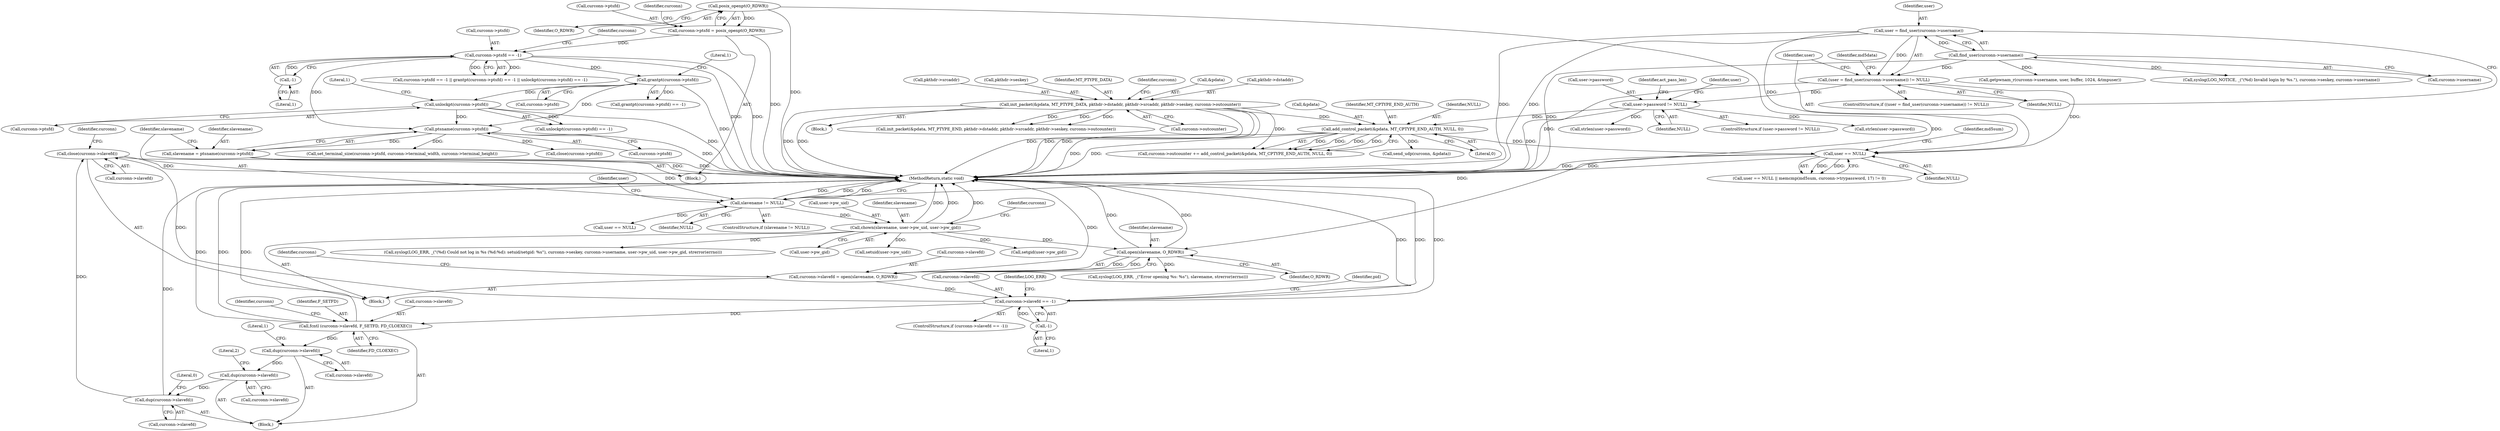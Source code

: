 digraph "0_MAC-Telnet_b69d11727d4f0f8cf719c79e3fb700f55ca03e9a_2@API" {
"1000686" [label="(Call,close(curconn->slavefd))"];
"1000456" [label="(Call,curconn->slavefd == -1)"];
"1000448" [label="(Call,curconn->slavefd = open(slavename, O_RDWR))"];
"1000452" [label="(Call,open(slavename, O_RDWR))"];
"1000440" [label="(Call,chown(slavename, user->pw_uid, user->pw_gid))"];
"1000362" [label="(Call,slavename != NULL)"];
"1000355" [label="(Call,slavename = ptsname(curconn->ptsfd))"];
"1000357" [label="(Call,ptsname(curconn->ptsfd))"];
"1000330" [label="(Call,grantpt(curconn->ptsfd))"];
"1000322" [label="(Call,curconn->ptsfd == -1)"];
"1000314" [label="(Call,curconn->ptsfd = posix_openpt(O_RDWR))"];
"1000318" [label="(Call,posix_openpt(O_RDWR))"];
"1000326" [label="(Call,-1)"];
"1000337" [label="(Call,unlockpt(curconn->ptsfd))"];
"1000276" [label="(Call,user == NULL)"];
"1000140" [label="(Call,user = find_user(curconn->username))"];
"1000142" [label="(Call,find_user(curconn->username))"];
"1000256" [label="(Call,add_control_packet(&pdata, MT_CPTYPE_END_AUTH, NULL, 0))"];
"1000236" [label="(Call,init_packet(&pdata, MT_PTYPE_DATA, pkthdr->dstaddr, pkthdr->srcaddr, pkthdr->seskey, curconn->outcounter))"];
"1000158" [label="(Call,user->password != NULL)"];
"1000139" [label="(Call,(user = find_user(curconn->username)) != NULL)"];
"1000460" [label="(Call,-1)"];
"1000563" [label="(Call,dup(curconn->slavefd))"];
"1000557" [label="(Call,dup(curconn->slavefd))"];
"1000551" [label="(Call,dup(curconn->slavefd))"];
"1000539" [label="(Call,fcntl (curconn->slavefd, F_SETFD, FD_CLOEXEC))"];
"1000481" [label="(Identifier,pid)"];
"1000143" [label="(Call,curconn->username)"];
"1000261" [label="(Literal,0)"];
"1000458" [label="(Identifier,curconn)"];
"1000705" [label="(MethodReturn,static void)"];
"1000278" [label="(Identifier,NULL)"];
"1000448" [label="(Call,curconn->slavefd = open(slavename, O_RDWR))"];
"1000336" [label="(Call,unlockpt(curconn->ptsfd) == -1)"];
"1000166" [label="(Identifier,user)"];
"1000324" [label="(Identifier,curconn)"];
"1000281" [label="(Identifier,md5sum)"];
"1000315" [label="(Call,curconn->ptsfd)"];
"1000445" [label="(Call,user->pw_gid)"];
"1000457" [label="(Call,curconn->slavefd)"];
"1000642" [label="(Call,init_packet(&pdata, MT_PTYPE_END, pkthdr->dstaddr, pkthdr->srcaddr, pkthdr->seskey, curconn->outcounter))"];
"1000558" [label="(Call,curconn->slavefd)"];
"1000449" [label="(Call,curconn->slavefd)"];
"1000314" [label="(Call,curconn->ptsfd = posix_openpt(O_RDWR))"];
"1000335" [label="(Literal,1)"];
"1000322" [label="(Call,curconn->ptsfd == -1)"];
"1000140" [label="(Call,user = find_user(curconn->username))"];
"1000243" [label="(Call,pkthdr->srcaddr)"];
"1000563" [label="(Call,dup(curconn->slavefd))"];
"1000146" [label="(Identifier,NULL)"];
"1000318" [label="(Call,posix_openpt(O_RDWR))"];
"1000236" [label="(Call,init_packet(&pdata, MT_PTYPE_DATA, pkthdr->dstaddr, pkthdr->srcaddr, pkthdr->seskey, curconn->outcounter))"];
"1000342" [label="(Literal,1)"];
"1000252" [label="(Call,curconn->outcounter += add_control_packet(&pdata, MT_CPTYPE_END_AUTH, NULL, 0))"];
"1000456" [label="(Call,curconn->slavefd == -1)"];
"1000460" [label="(Call,-1)"];
"1000687" [label="(Call,curconn->slavefd)"];
"1000453" [label="(Identifier,slavename)"];
"1000441" [label="(Identifier,slavename)"];
"1000365" [label="(Block,)"];
"1000337" [label="(Call,unlockpt(curconn->ptsfd))"];
"1000547" [label="(Identifier,curconn)"];
"1000686" [label="(Call,close(curconn->slavefd))"];
"1000545" [label="(Call,close(curconn->ptsfd))"];
"1000564" [label="(Call,curconn->slavefd)"];
"1000260" [label="(Identifier,NULL)"];
"1000455" [label="(ControlStructure,if (curconn->slavefd == -1))"];
"1000562" [label="(Literal,2)"];
"1000330" [label="(Call,grantpt(curconn->ptsfd))"];
"1000543" [label="(Identifier,F_SETFD)"];
"1000159" [label="(Call,user->password)"];
"1000162" [label="(Identifier,NULL)"];
"1000450" [label="(Identifier,curconn)"];
"1000257" [label="(Call,&pdata)"];
"1000442" [label="(Call,user->pw_uid)"];
"1000409" [label="(Call,getpwnam_r(curconn->username, user, buffer, 1024, &tmpuser))"];
"1000262" [label="(Call,send_udp(curconn, &pdata))"];
"1000130" [label="(Block,)"];
"1000288" [label="(Call,syslog(LOG_NOTICE, _(\"(%d) Invalid login by %s.\"), curconn->seskey, curconn->username))"];
"1000551" [label="(Call,dup(curconn->slavefd))"];
"1000370" [label="(Identifier,user)"];
"1000556" [label="(Literal,1)"];
"1000277" [label="(Identifier,user)"];
"1000157" [label="(ControlStructure,if (user->password != NULL))"];
"1000150" [label="(Identifier,md5data)"];
"1000568" [label="(Literal,0)"];
"1000276" [label="(Call,user == NULL)"];
"1000583" [label="(Call,setuid(user->pw_uid))"];
"1000323" [label="(Call,curconn->ptsfd)"];
"1000540" [label="(Call,curconn->slavefd)"];
"1000249" [label="(Call,curconn->outcounter)"];
"1000174" [label="(Call,strlen(user->password))"];
"1000327" [label="(Literal,1)"];
"1000577" [label="(Call,setgid(user->pw_gid))"];
"1000141" [label="(Identifier,user)"];
"1000452" [label="(Call,open(slavename, O_RDWR))"];
"1000454" [label="(Identifier,O_RDWR)"];
"1000440" [label="(Call,chown(slavename, user->pw_uid, user->pw_gid))"];
"1000173" [label="(Identifier,act_pass_len)"];
"1000361" [label="(ControlStructure,if (slavename != NULL))"];
"1000246" [label="(Call,pkthdr->seskey)"];
"1000364" [label="(Identifier,NULL)"];
"1000463" [label="(Call,syslog(LOG_ERR, _(\"Error opening %s: %s\"), slavename, strerror(errno)))"];
"1000158" [label="(Call,user->password != NULL)"];
"1000321" [label="(Call,curconn->ptsfd == -1 || grantpt(curconn->ptsfd) == -1 || unlockpt(curconn->ptsfd) == -1)"];
"1000139" [label="(Call,(user = find_user(curconn->username)) != NULL)"];
"1000319" [label="(Identifier,O_RDWR)"];
"1000387" [label="(Call,user == NULL)"];
"1000589" [label="(Call,syslog(LOG_ERR, _(\"(%d) Could not log in %s (%d:%d): setuid/setgid: %s\"), curconn->seskey, curconn->username, user->pw_uid, user->pw_gid, strerror(errno)))"];
"1000544" [label="(Identifier,FD_CLOEXEC)"];
"1000326" [label="(Call,-1)"];
"1000331" [label="(Call,curconn->ptsfd)"];
"1000557" [label="(Call,dup(curconn->slavefd))"];
"1000357" [label="(Call,ptsname(curconn->ptsfd))"];
"1000484" [label="(Block,)"];
"1000539" [label="(Call,fcntl (curconn->slavefd, F_SETFD, FD_CLOEXEC))"];
"1000363" [label="(Identifier,slavename)"];
"1000239" [label="(Identifier,MT_PTYPE_DATA)"];
"1000692" [label="(Identifier,curconn)"];
"1000275" [label="(Call,user == NULL || memcmp(md5sum, curconn->trypassword, 17) != 0)"];
"1000142" [label="(Call,find_user(curconn->username))"];
"1000552" [label="(Call,curconn->slavefd)"];
"1000338" [label="(Call,curconn->ptsfd)"];
"1000254" [label="(Identifier,curconn)"];
"1000362" [label="(Call,slavename != NULL)"];
"1000358" [label="(Call,curconn->ptsfd)"];
"1000355" [label="(Call,slavename = ptsname(curconn->ptsfd))"];
"1000237" [label="(Call,&pdata)"];
"1000329" [label="(Call,grantpt(curconn->ptsfd) == -1)"];
"1000332" [label="(Identifier,curconn)"];
"1000168" [label="(Call,strlen(user->password))"];
"1000461" [label="(Literal,1)"];
"1000138" [label="(ControlStructure,if ((user = find_user(curconn->username)) != NULL))"];
"1000256" [label="(Call,add_control_packet(&pdata, MT_CPTYPE_END_AUTH, NULL, 0))"];
"1000259" [label="(Identifier,MT_CPTYPE_END_AUTH)"];
"1000464" [label="(Identifier,LOG_ERR)"];
"1000356" [label="(Identifier,slavename)"];
"1000147" [label="(Block,)"];
"1000240" [label="(Call,pkthdr->dstaddr)"];
"1000695" [label="(Call,set_terminal_size(curconn->ptsfd, curconn->terminal_width, curconn->terminal_height))"];
"1000686" -> "1000365"  [label="AST: "];
"1000686" -> "1000687"  [label="CFG: "];
"1000687" -> "1000686"  [label="AST: "];
"1000692" -> "1000686"  [label="CFG: "];
"1000686" -> "1000705"  [label="DDG: "];
"1000686" -> "1000705"  [label="DDG: "];
"1000456" -> "1000686"  [label="DDG: "];
"1000563" -> "1000686"  [label="DDG: "];
"1000456" -> "1000455"  [label="AST: "];
"1000456" -> "1000460"  [label="CFG: "];
"1000457" -> "1000456"  [label="AST: "];
"1000460" -> "1000456"  [label="AST: "];
"1000464" -> "1000456"  [label="CFG: "];
"1000481" -> "1000456"  [label="CFG: "];
"1000456" -> "1000705"  [label="DDG: "];
"1000456" -> "1000705"  [label="DDG: "];
"1000456" -> "1000705"  [label="DDG: "];
"1000448" -> "1000456"  [label="DDG: "];
"1000460" -> "1000456"  [label="DDG: "];
"1000456" -> "1000539"  [label="DDG: "];
"1000448" -> "1000365"  [label="AST: "];
"1000448" -> "1000452"  [label="CFG: "];
"1000449" -> "1000448"  [label="AST: "];
"1000452" -> "1000448"  [label="AST: "];
"1000458" -> "1000448"  [label="CFG: "];
"1000448" -> "1000705"  [label="DDG: "];
"1000452" -> "1000448"  [label="DDG: "];
"1000452" -> "1000448"  [label="DDG: "];
"1000452" -> "1000454"  [label="CFG: "];
"1000453" -> "1000452"  [label="AST: "];
"1000454" -> "1000452"  [label="AST: "];
"1000452" -> "1000705"  [label="DDG: "];
"1000452" -> "1000705"  [label="DDG: "];
"1000440" -> "1000452"  [label="DDG: "];
"1000318" -> "1000452"  [label="DDG: "];
"1000452" -> "1000463"  [label="DDG: "];
"1000440" -> "1000365"  [label="AST: "];
"1000440" -> "1000445"  [label="CFG: "];
"1000441" -> "1000440"  [label="AST: "];
"1000442" -> "1000440"  [label="AST: "];
"1000445" -> "1000440"  [label="AST: "];
"1000450" -> "1000440"  [label="CFG: "];
"1000440" -> "1000705"  [label="DDG: "];
"1000440" -> "1000705"  [label="DDG: "];
"1000440" -> "1000705"  [label="DDG: "];
"1000362" -> "1000440"  [label="DDG: "];
"1000440" -> "1000577"  [label="DDG: "];
"1000440" -> "1000583"  [label="DDG: "];
"1000440" -> "1000589"  [label="DDG: "];
"1000362" -> "1000361"  [label="AST: "];
"1000362" -> "1000364"  [label="CFG: "];
"1000363" -> "1000362"  [label="AST: "];
"1000364" -> "1000362"  [label="AST: "];
"1000370" -> "1000362"  [label="CFG: "];
"1000705" -> "1000362"  [label="CFG: "];
"1000362" -> "1000705"  [label="DDG: "];
"1000362" -> "1000705"  [label="DDG: "];
"1000362" -> "1000705"  [label="DDG: "];
"1000355" -> "1000362"  [label="DDG: "];
"1000276" -> "1000362"  [label="DDG: "];
"1000362" -> "1000387"  [label="DDG: "];
"1000355" -> "1000130"  [label="AST: "];
"1000355" -> "1000357"  [label="CFG: "];
"1000356" -> "1000355"  [label="AST: "];
"1000357" -> "1000355"  [label="AST: "];
"1000363" -> "1000355"  [label="CFG: "];
"1000355" -> "1000705"  [label="DDG: "];
"1000357" -> "1000355"  [label="DDG: "];
"1000357" -> "1000358"  [label="CFG: "];
"1000358" -> "1000357"  [label="AST: "];
"1000357" -> "1000705"  [label="DDG: "];
"1000330" -> "1000357"  [label="DDG: "];
"1000337" -> "1000357"  [label="DDG: "];
"1000322" -> "1000357"  [label="DDG: "];
"1000357" -> "1000545"  [label="DDG: "];
"1000357" -> "1000695"  [label="DDG: "];
"1000330" -> "1000329"  [label="AST: "];
"1000330" -> "1000331"  [label="CFG: "];
"1000331" -> "1000330"  [label="AST: "];
"1000335" -> "1000330"  [label="CFG: "];
"1000330" -> "1000705"  [label="DDG: "];
"1000330" -> "1000329"  [label="DDG: "];
"1000322" -> "1000330"  [label="DDG: "];
"1000330" -> "1000337"  [label="DDG: "];
"1000322" -> "1000321"  [label="AST: "];
"1000322" -> "1000326"  [label="CFG: "];
"1000323" -> "1000322"  [label="AST: "];
"1000326" -> "1000322"  [label="AST: "];
"1000332" -> "1000322"  [label="CFG: "];
"1000321" -> "1000322"  [label="CFG: "];
"1000322" -> "1000705"  [label="DDG: "];
"1000322" -> "1000705"  [label="DDG: "];
"1000322" -> "1000321"  [label="DDG: "];
"1000322" -> "1000321"  [label="DDG: "];
"1000314" -> "1000322"  [label="DDG: "];
"1000326" -> "1000322"  [label="DDG: "];
"1000314" -> "1000130"  [label="AST: "];
"1000314" -> "1000318"  [label="CFG: "];
"1000315" -> "1000314"  [label="AST: "];
"1000318" -> "1000314"  [label="AST: "];
"1000324" -> "1000314"  [label="CFG: "];
"1000314" -> "1000705"  [label="DDG: "];
"1000318" -> "1000314"  [label="DDG: "];
"1000318" -> "1000319"  [label="CFG: "];
"1000319" -> "1000318"  [label="AST: "];
"1000318" -> "1000705"  [label="DDG: "];
"1000326" -> "1000327"  [label="CFG: "];
"1000327" -> "1000326"  [label="AST: "];
"1000337" -> "1000336"  [label="AST: "];
"1000337" -> "1000338"  [label="CFG: "];
"1000338" -> "1000337"  [label="AST: "];
"1000342" -> "1000337"  [label="CFG: "];
"1000337" -> "1000705"  [label="DDG: "];
"1000337" -> "1000336"  [label="DDG: "];
"1000276" -> "1000275"  [label="AST: "];
"1000276" -> "1000278"  [label="CFG: "];
"1000277" -> "1000276"  [label="AST: "];
"1000278" -> "1000276"  [label="AST: "];
"1000281" -> "1000276"  [label="CFG: "];
"1000275" -> "1000276"  [label="CFG: "];
"1000276" -> "1000705"  [label="DDG: "];
"1000276" -> "1000705"  [label="DDG: "];
"1000276" -> "1000275"  [label="DDG: "];
"1000276" -> "1000275"  [label="DDG: "];
"1000140" -> "1000276"  [label="DDG: "];
"1000256" -> "1000276"  [label="DDG: "];
"1000139" -> "1000276"  [label="DDG: "];
"1000140" -> "1000139"  [label="AST: "];
"1000140" -> "1000142"  [label="CFG: "];
"1000141" -> "1000140"  [label="AST: "];
"1000142" -> "1000140"  [label="AST: "];
"1000146" -> "1000140"  [label="CFG: "];
"1000140" -> "1000705"  [label="DDG: "];
"1000140" -> "1000705"  [label="DDG: "];
"1000140" -> "1000139"  [label="DDG: "];
"1000142" -> "1000140"  [label="DDG: "];
"1000142" -> "1000143"  [label="CFG: "];
"1000143" -> "1000142"  [label="AST: "];
"1000142" -> "1000705"  [label="DDG: "];
"1000142" -> "1000139"  [label="DDG: "];
"1000142" -> "1000288"  [label="DDG: "];
"1000142" -> "1000409"  [label="DDG: "];
"1000256" -> "1000252"  [label="AST: "];
"1000256" -> "1000261"  [label="CFG: "];
"1000257" -> "1000256"  [label="AST: "];
"1000259" -> "1000256"  [label="AST: "];
"1000260" -> "1000256"  [label="AST: "];
"1000261" -> "1000256"  [label="AST: "];
"1000252" -> "1000256"  [label="CFG: "];
"1000256" -> "1000705"  [label="DDG: "];
"1000256" -> "1000705"  [label="DDG: "];
"1000256" -> "1000252"  [label="DDG: "];
"1000256" -> "1000252"  [label="DDG: "];
"1000256" -> "1000252"  [label="DDG: "];
"1000256" -> "1000252"  [label="DDG: "];
"1000236" -> "1000256"  [label="DDG: "];
"1000158" -> "1000256"  [label="DDG: "];
"1000256" -> "1000262"  [label="DDG: "];
"1000236" -> "1000147"  [label="AST: "];
"1000236" -> "1000249"  [label="CFG: "];
"1000237" -> "1000236"  [label="AST: "];
"1000239" -> "1000236"  [label="AST: "];
"1000240" -> "1000236"  [label="AST: "];
"1000243" -> "1000236"  [label="AST: "];
"1000246" -> "1000236"  [label="AST: "];
"1000249" -> "1000236"  [label="AST: "];
"1000254" -> "1000236"  [label="CFG: "];
"1000236" -> "1000705"  [label="DDG: "];
"1000236" -> "1000705"  [label="DDG: "];
"1000236" -> "1000705"  [label="DDG: "];
"1000236" -> "1000705"  [label="DDG: "];
"1000236" -> "1000705"  [label="DDG: "];
"1000236" -> "1000252"  [label="DDG: "];
"1000236" -> "1000642"  [label="DDG: "];
"1000236" -> "1000642"  [label="DDG: "];
"1000236" -> "1000642"  [label="DDG: "];
"1000158" -> "1000157"  [label="AST: "];
"1000158" -> "1000162"  [label="CFG: "];
"1000159" -> "1000158"  [label="AST: "];
"1000162" -> "1000158"  [label="AST: "];
"1000166" -> "1000158"  [label="CFG: "];
"1000173" -> "1000158"  [label="CFG: "];
"1000158" -> "1000705"  [label="DDG: "];
"1000139" -> "1000158"  [label="DDG: "];
"1000158" -> "1000168"  [label="DDG: "];
"1000158" -> "1000174"  [label="DDG: "];
"1000139" -> "1000138"  [label="AST: "];
"1000139" -> "1000146"  [label="CFG: "];
"1000146" -> "1000139"  [label="AST: "];
"1000150" -> "1000139"  [label="CFG: "];
"1000277" -> "1000139"  [label="CFG: "];
"1000139" -> "1000705"  [label="DDG: "];
"1000460" -> "1000461"  [label="CFG: "];
"1000461" -> "1000460"  [label="AST: "];
"1000563" -> "1000484"  [label="AST: "];
"1000563" -> "1000564"  [label="CFG: "];
"1000564" -> "1000563"  [label="AST: "];
"1000568" -> "1000563"  [label="CFG: "];
"1000563" -> "1000705"  [label="DDG: "];
"1000557" -> "1000563"  [label="DDG: "];
"1000557" -> "1000484"  [label="AST: "];
"1000557" -> "1000558"  [label="CFG: "];
"1000558" -> "1000557"  [label="AST: "];
"1000562" -> "1000557"  [label="CFG: "];
"1000551" -> "1000557"  [label="DDG: "];
"1000551" -> "1000484"  [label="AST: "];
"1000551" -> "1000552"  [label="CFG: "];
"1000552" -> "1000551"  [label="AST: "];
"1000556" -> "1000551"  [label="CFG: "];
"1000539" -> "1000551"  [label="DDG: "];
"1000539" -> "1000484"  [label="AST: "];
"1000539" -> "1000544"  [label="CFG: "];
"1000540" -> "1000539"  [label="AST: "];
"1000543" -> "1000539"  [label="AST: "];
"1000544" -> "1000539"  [label="AST: "];
"1000547" -> "1000539"  [label="CFG: "];
"1000539" -> "1000705"  [label="DDG: "];
"1000539" -> "1000705"  [label="DDG: "];
"1000539" -> "1000705"  [label="DDG: "];
}
